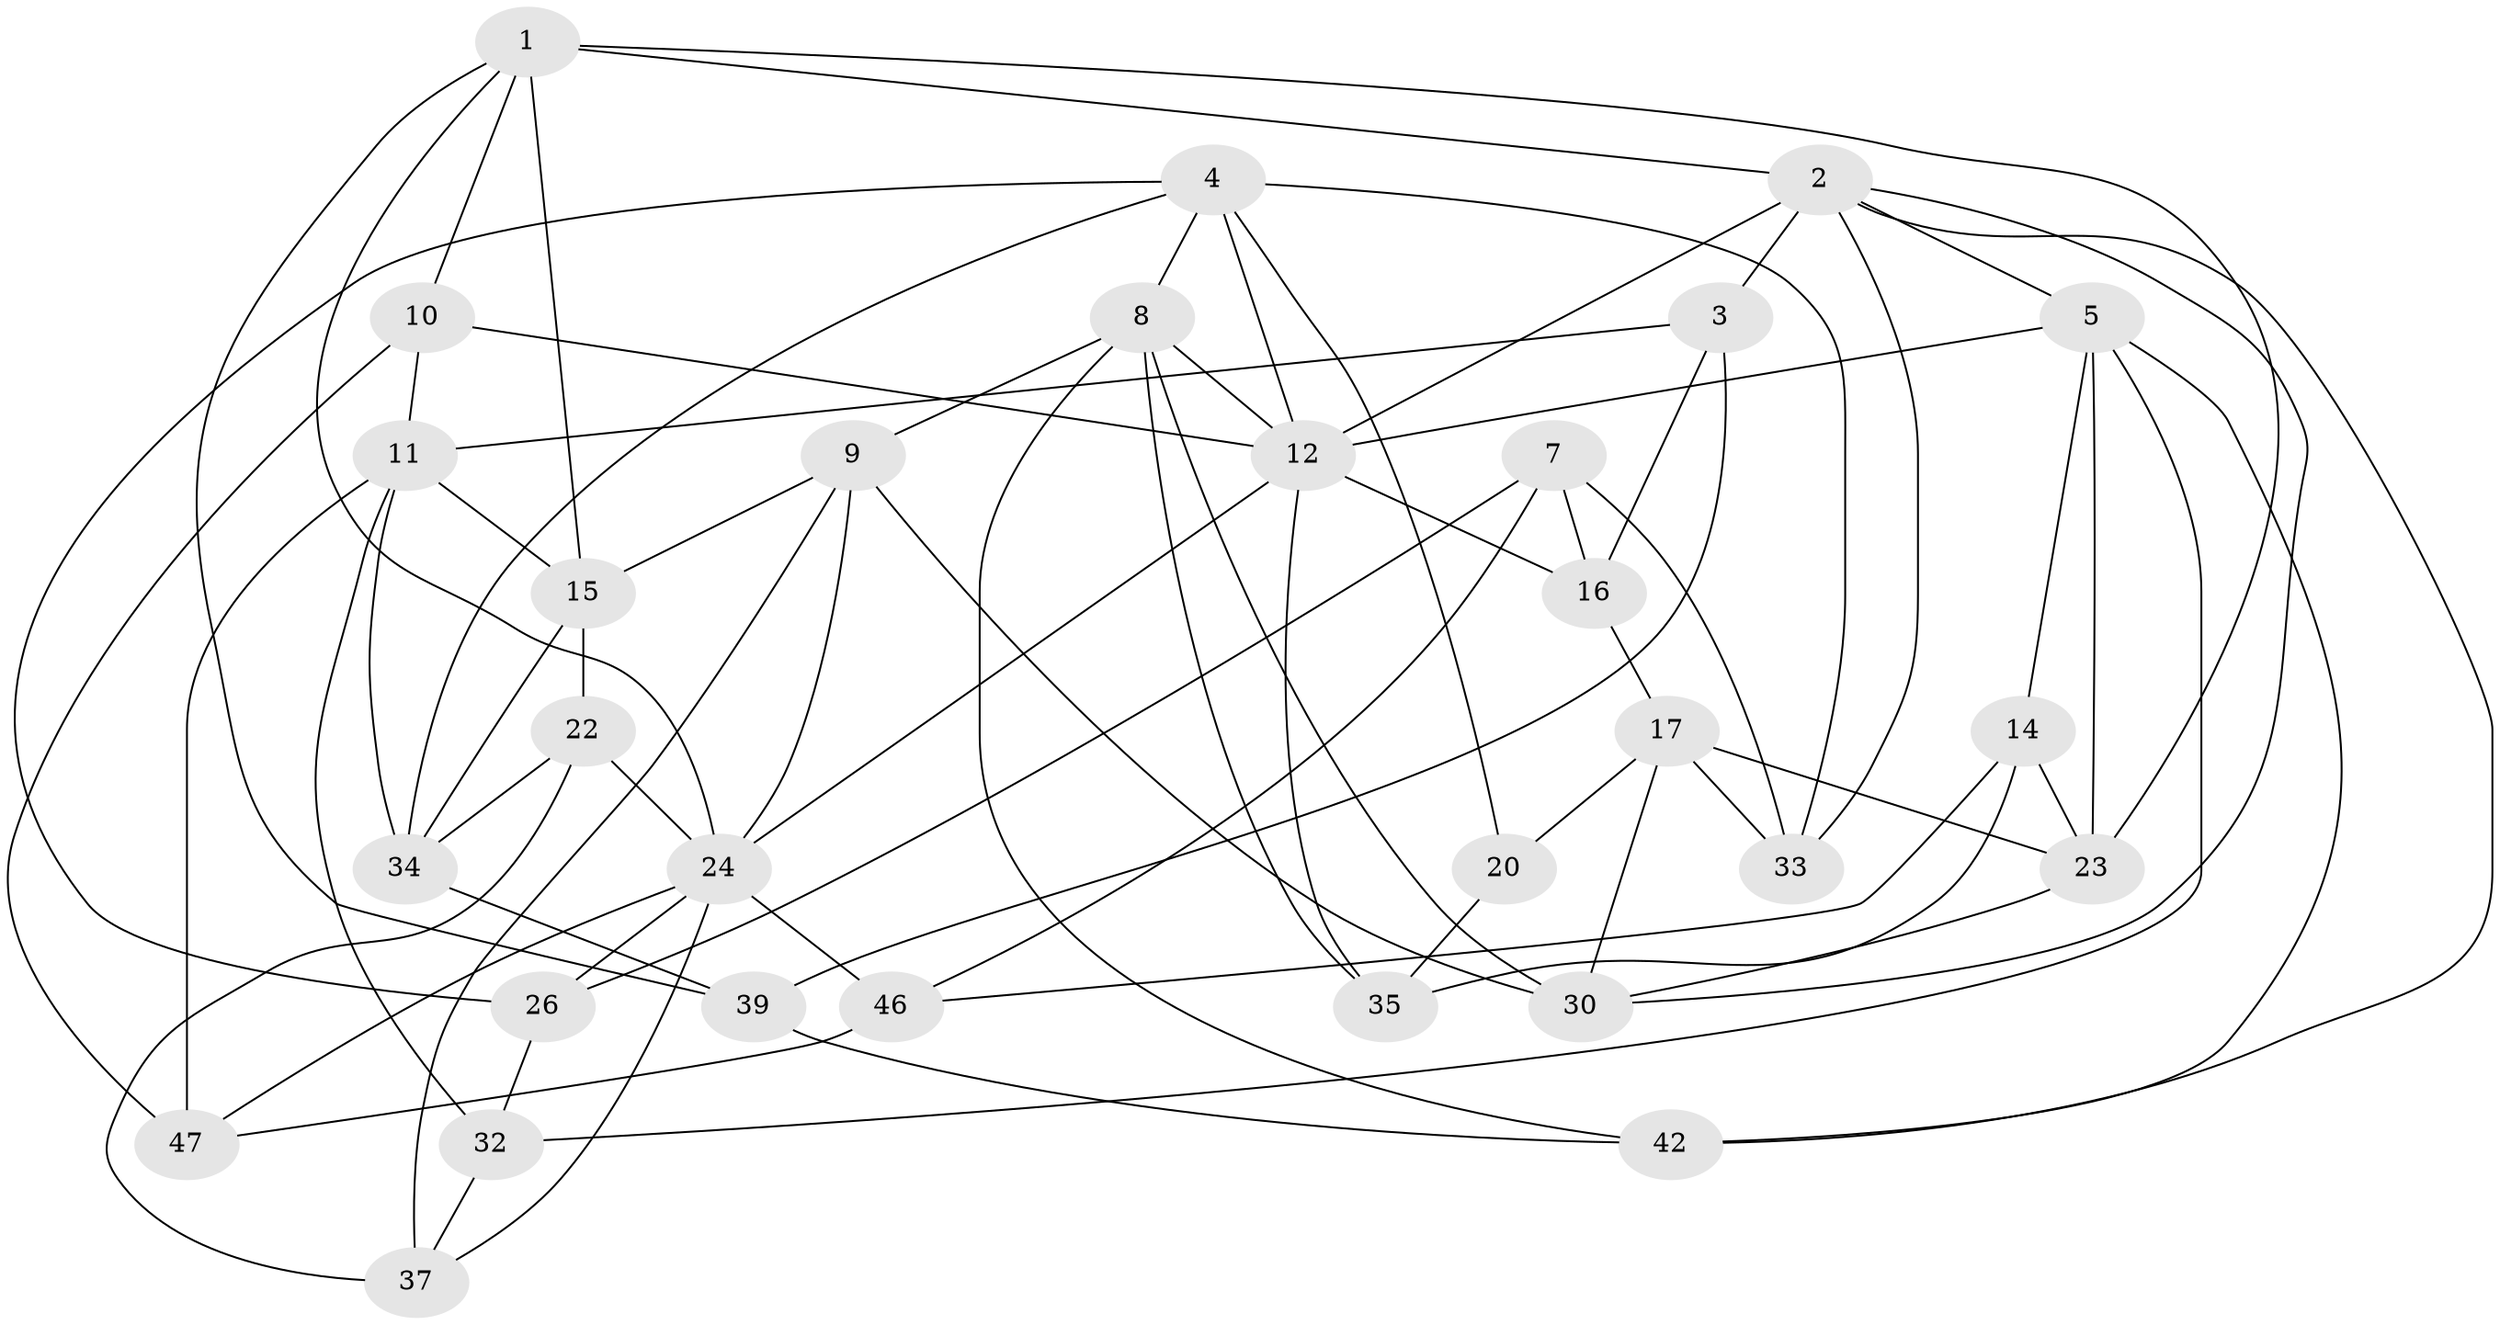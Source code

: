 // original degree distribution, {4: 1.0}
// Generated by graph-tools (version 1.1) at 2025/20/03/04/25 18:20:45]
// undirected, 30 vertices, 73 edges
graph export_dot {
graph [start="1"]
  node [color=gray90,style=filled];
  1 [super="+49"];
  2 [super="+18+38"];
  3;
  4 [super="+25"];
  5 [super="+13+6"];
  7;
  8 [super="+19"];
  9 [super="+21"];
  10;
  11 [super="+50"];
  12 [super="+29"];
  14;
  15 [super="+44"];
  16;
  17 [super="+27"];
  20;
  22;
  23 [super="+41"];
  24 [super="+48+28"];
  26;
  30 [super="+36"];
  32;
  33;
  34 [super="+45"];
  35;
  37;
  39;
  42;
  46;
  47;
  1 -- 39;
  1 -- 10;
  1 -- 23;
  1 -- 15;
  1 -- 24;
  1 -- 2;
  2 -- 33;
  2 -- 3;
  2 -- 42;
  2 -- 12 [weight=2];
  2 -- 5;
  2 -- 30;
  3 -- 39;
  3 -- 11;
  3 -- 16;
  4 -- 34;
  4 -- 26;
  4 -- 8;
  4 -- 33;
  4 -- 20;
  4 -- 12;
  5 -- 14;
  5 -- 32;
  5 -- 42;
  5 -- 12 [weight=2];
  5 -- 23 [weight=2];
  7 -- 33;
  7 -- 16;
  7 -- 46;
  7 -- 26;
  8 -- 30;
  8 -- 9;
  8 -- 42;
  8 -- 35;
  8 -- 12;
  9 -- 37;
  9 -- 30 [weight=2];
  9 -- 24;
  9 -- 15;
  10 -- 47;
  10 -- 11;
  10 -- 12;
  11 -- 32;
  11 -- 47;
  11 -- 15;
  11 -- 34;
  12 -- 35;
  12 -- 24;
  12 -- 16;
  14 -- 46;
  14 -- 35;
  14 -- 23;
  15 -- 34 [weight=2];
  15 -- 22;
  16 -- 17;
  17 -- 20 [weight=2];
  17 -- 33;
  17 -- 23;
  17 -- 30;
  20 -- 35;
  22 -- 24;
  22 -- 37;
  22 -- 34;
  23 -- 30;
  24 -- 46;
  24 -- 47;
  24 -- 26;
  24 -- 37;
  26 -- 32;
  32 -- 37;
  34 -- 39;
  39 -- 42;
  46 -- 47;
}
